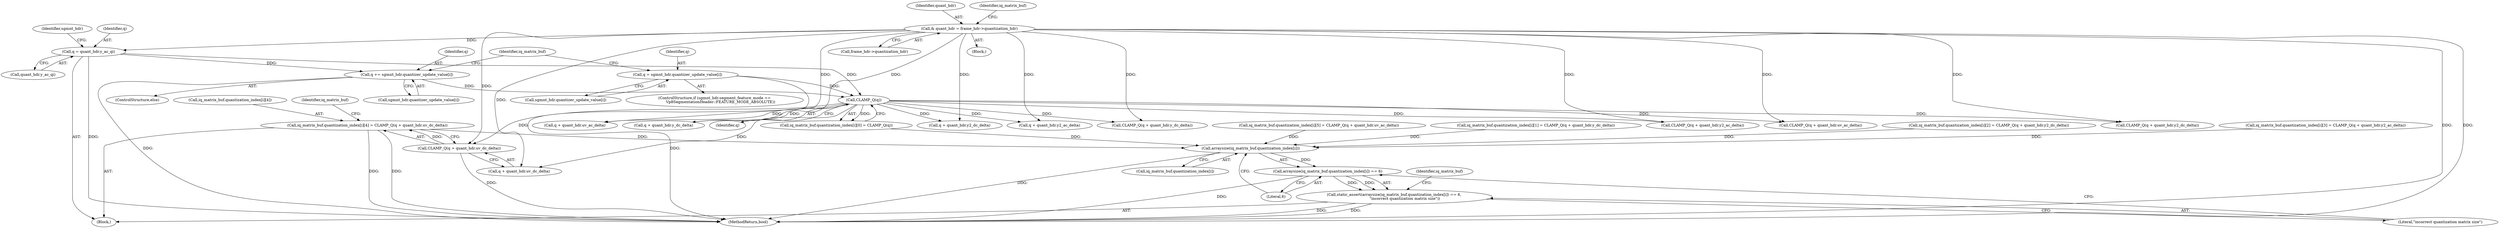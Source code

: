 digraph "0_Chrome_70340ce072cee8a0bdcddb5f312d32567b2269f6_12@array" {
"1000241" [label="(Call,iq_matrix_buf.quantization_index[i][4] = CLAMP_Q(q + quant_hdr.uv_dc_delta))"];
"1000249" [label="(Call,CLAMP_Q(q + quant_hdr.uv_dc_delta))"];
"1000197" [label="(Call,CLAMP_Q(q))"];
"1000148" [label="(Call,q = quant_hdr.y_ac_qi)"];
"1000123" [label="(Call,& quant_hdr = frame_hdr->quantization_hdr)"];
"1000172" [label="(Call,q += sgmnt_hdr.quantizer_update_value[i])"];
"1000164" [label="(Call,q = sgmnt_hdr.quantizer_update_value[i])"];
"1000181" [label="(Call,arraysize(iq_matrix_buf.quantization_index[i]))"];
"1000180" [label="(Call,arraysize(iq_matrix_buf.quantization_index[i]) == 6)"];
"1000179" [label="(Call,static_assert(arraysize(iq_matrix_buf.quantization_index[i]) == 6,\n                  \"incorrect quantization matrix size\"))"];
"1000227" [label="(Call,iq_matrix_buf.quantization_index[i][3] = CLAMP_Q(q + quant_hdr.y2_ac_delta))"];
"1000173" [label="(Identifier,q)"];
"1000255" [label="(Call,iq_matrix_buf.quantization_index[i][5] = CLAMP_Q(q + quant_hdr.uv_ac_delta))"];
"1000124" [label="(Identifier,quant_hdr)"];
"1000241" [label="(Call,iq_matrix_buf.quantization_index[i][4] = CLAMP_Q(q + quant_hdr.uv_dc_delta))"];
"1000150" [label="(Call,quant_hdr.y_ac_qi)"];
"1000184" [label="(Identifier,iq_matrix_buf)"];
"1000123" [label="(Call,& quant_hdr = frame_hdr->quantization_hdr)"];
"1000264" [label="(Call,q + quant_hdr.uv_ac_delta)"];
"1000788" [label="(MethodReturn,bool)"];
"1000155" [label="(Identifier,sgmnt_hdr)"];
"1000125" [label="(Call,frame_hdr->quantization_hdr)"];
"1000166" [label="(Call,sgmnt_hdr.quantizer_update_value[i])"];
"1000164" [label="(Call,q = sgmnt_hdr.quantizer_update_value[i])"];
"1000174" [label="(Call,sgmnt_hdr.quantizer_update_value[i])"];
"1000182" [label="(Call,iq_matrix_buf.quantization_index[i])"];
"1000198" [label="(Identifier,q)"];
"1000187" [label="(Literal,6)"];
"1000250" [label="(Call,q + quant_hdr.uv_dc_delta)"];
"1000171" [label="(ControlStructure,else)"];
"1000197" [label="(Call,CLAMP_Q(q))"];
"1000259" [label="(Identifier,iq_matrix_buf)"];
"1000236" [label="(Call,q + quant_hdr.y2_ac_delta)"];
"1000199" [label="(Call,iq_matrix_buf.quantization_index[i][1] = CLAMP_Q(q + quant_hdr.y_dc_delta))"];
"1000249" [label="(Call,CLAMP_Q(q + quant_hdr.uv_dc_delta))"];
"1000189" [label="(Call,iq_matrix_buf.quantization_index[i][0] = CLAMP_Q(q))"];
"1000213" [label="(Call,iq_matrix_buf.quantization_index[i][2] = CLAMP_Q(q + quant_hdr.y2_dc_delta))"];
"1000146" [label="(Block,)"];
"1000106" [label="(Block,)"];
"1000235" [label="(Call,CLAMP_Q(q + quant_hdr.y2_ac_delta))"];
"1000221" [label="(Call,CLAMP_Q(q + quant_hdr.y2_dc_delta))"];
"1000242" [label="(Call,iq_matrix_buf.quantization_index[i][4])"];
"1000158" [label="(ControlStructure,if (sgmnt_hdr.segment_feature_mode ==\n          Vp8SegmentationHeader::FEATURE_MODE_ABSOLUTE))"];
"1000148" [label="(Call,q = quant_hdr.y_ac_qi)"];
"1000180" [label="(Call,arraysize(iq_matrix_buf.quantization_index[i]) == 6)"];
"1000149" [label="(Identifier,q)"];
"1000132" [label="(Identifier,iq_matrix_buf)"];
"1000208" [label="(Call,q + quant_hdr.y_dc_delta)"];
"1000172" [label="(Call,q += sgmnt_hdr.quantizer_update_value[i])"];
"1000188" [label="(Literal,\"incorrect quantization matrix size\")"];
"1000179" [label="(Call,static_assert(arraysize(iq_matrix_buf.quantization_index[i]) == 6,\n                  \"incorrect quantization matrix size\"))"];
"1000181" [label="(Call,arraysize(iq_matrix_buf.quantization_index[i]))"];
"1000222" [label="(Call,q + quant_hdr.y2_dc_delta)"];
"1000193" [label="(Identifier,iq_matrix_buf)"];
"1000165" [label="(Identifier,q)"];
"1000207" [label="(Call,CLAMP_Q(q + quant_hdr.y_dc_delta))"];
"1000263" [label="(Call,CLAMP_Q(q + quant_hdr.uv_ac_delta))"];
"1000241" -> "1000146"  [label="AST: "];
"1000241" -> "1000249"  [label="CFG: "];
"1000242" -> "1000241"  [label="AST: "];
"1000249" -> "1000241"  [label="AST: "];
"1000259" -> "1000241"  [label="CFG: "];
"1000241" -> "1000788"  [label="DDG: "];
"1000241" -> "1000788"  [label="DDG: "];
"1000241" -> "1000181"  [label="DDG: "];
"1000249" -> "1000241"  [label="DDG: "];
"1000249" -> "1000250"  [label="CFG: "];
"1000250" -> "1000249"  [label="AST: "];
"1000249" -> "1000788"  [label="DDG: "];
"1000197" -> "1000249"  [label="DDG: "];
"1000123" -> "1000249"  [label="DDG: "];
"1000197" -> "1000189"  [label="AST: "];
"1000197" -> "1000198"  [label="CFG: "];
"1000198" -> "1000197"  [label="AST: "];
"1000189" -> "1000197"  [label="CFG: "];
"1000197" -> "1000189"  [label="DDG: "];
"1000148" -> "1000197"  [label="DDG: "];
"1000172" -> "1000197"  [label="DDG: "];
"1000164" -> "1000197"  [label="DDG: "];
"1000197" -> "1000207"  [label="DDG: "];
"1000197" -> "1000208"  [label="DDG: "];
"1000197" -> "1000221"  [label="DDG: "];
"1000197" -> "1000222"  [label="DDG: "];
"1000197" -> "1000235"  [label="DDG: "];
"1000197" -> "1000236"  [label="DDG: "];
"1000197" -> "1000250"  [label="DDG: "];
"1000197" -> "1000263"  [label="DDG: "];
"1000197" -> "1000264"  [label="DDG: "];
"1000148" -> "1000146"  [label="AST: "];
"1000148" -> "1000150"  [label="CFG: "];
"1000149" -> "1000148"  [label="AST: "];
"1000150" -> "1000148"  [label="AST: "];
"1000155" -> "1000148"  [label="CFG: "];
"1000148" -> "1000788"  [label="DDG: "];
"1000123" -> "1000148"  [label="DDG: "];
"1000148" -> "1000172"  [label="DDG: "];
"1000123" -> "1000106"  [label="AST: "];
"1000123" -> "1000125"  [label="CFG: "];
"1000124" -> "1000123"  [label="AST: "];
"1000125" -> "1000123"  [label="AST: "];
"1000132" -> "1000123"  [label="CFG: "];
"1000123" -> "1000788"  [label="DDG: "];
"1000123" -> "1000788"  [label="DDG: "];
"1000123" -> "1000207"  [label="DDG: "];
"1000123" -> "1000208"  [label="DDG: "];
"1000123" -> "1000221"  [label="DDG: "];
"1000123" -> "1000222"  [label="DDG: "];
"1000123" -> "1000235"  [label="DDG: "];
"1000123" -> "1000236"  [label="DDG: "];
"1000123" -> "1000250"  [label="DDG: "];
"1000123" -> "1000263"  [label="DDG: "];
"1000123" -> "1000264"  [label="DDG: "];
"1000172" -> "1000171"  [label="AST: "];
"1000172" -> "1000174"  [label="CFG: "];
"1000173" -> "1000172"  [label="AST: "];
"1000174" -> "1000172"  [label="AST: "];
"1000184" -> "1000172"  [label="CFG: "];
"1000172" -> "1000788"  [label="DDG: "];
"1000164" -> "1000158"  [label="AST: "];
"1000164" -> "1000166"  [label="CFG: "];
"1000165" -> "1000164"  [label="AST: "];
"1000166" -> "1000164"  [label="AST: "];
"1000184" -> "1000164"  [label="CFG: "];
"1000164" -> "1000788"  [label="DDG: "];
"1000181" -> "1000180"  [label="AST: "];
"1000181" -> "1000182"  [label="CFG: "];
"1000182" -> "1000181"  [label="AST: "];
"1000187" -> "1000181"  [label="CFG: "];
"1000181" -> "1000788"  [label="DDG: "];
"1000181" -> "1000180"  [label="DDG: "];
"1000189" -> "1000181"  [label="DDG: "];
"1000199" -> "1000181"  [label="DDG: "];
"1000255" -> "1000181"  [label="DDG: "];
"1000227" -> "1000181"  [label="DDG: "];
"1000213" -> "1000181"  [label="DDG: "];
"1000180" -> "1000179"  [label="AST: "];
"1000180" -> "1000187"  [label="CFG: "];
"1000187" -> "1000180"  [label="AST: "];
"1000188" -> "1000180"  [label="CFG: "];
"1000180" -> "1000788"  [label="DDG: "];
"1000180" -> "1000179"  [label="DDG: "];
"1000180" -> "1000179"  [label="DDG: "];
"1000179" -> "1000146"  [label="AST: "];
"1000179" -> "1000188"  [label="CFG: "];
"1000188" -> "1000179"  [label="AST: "];
"1000193" -> "1000179"  [label="CFG: "];
"1000179" -> "1000788"  [label="DDG: "];
"1000179" -> "1000788"  [label="DDG: "];
}
